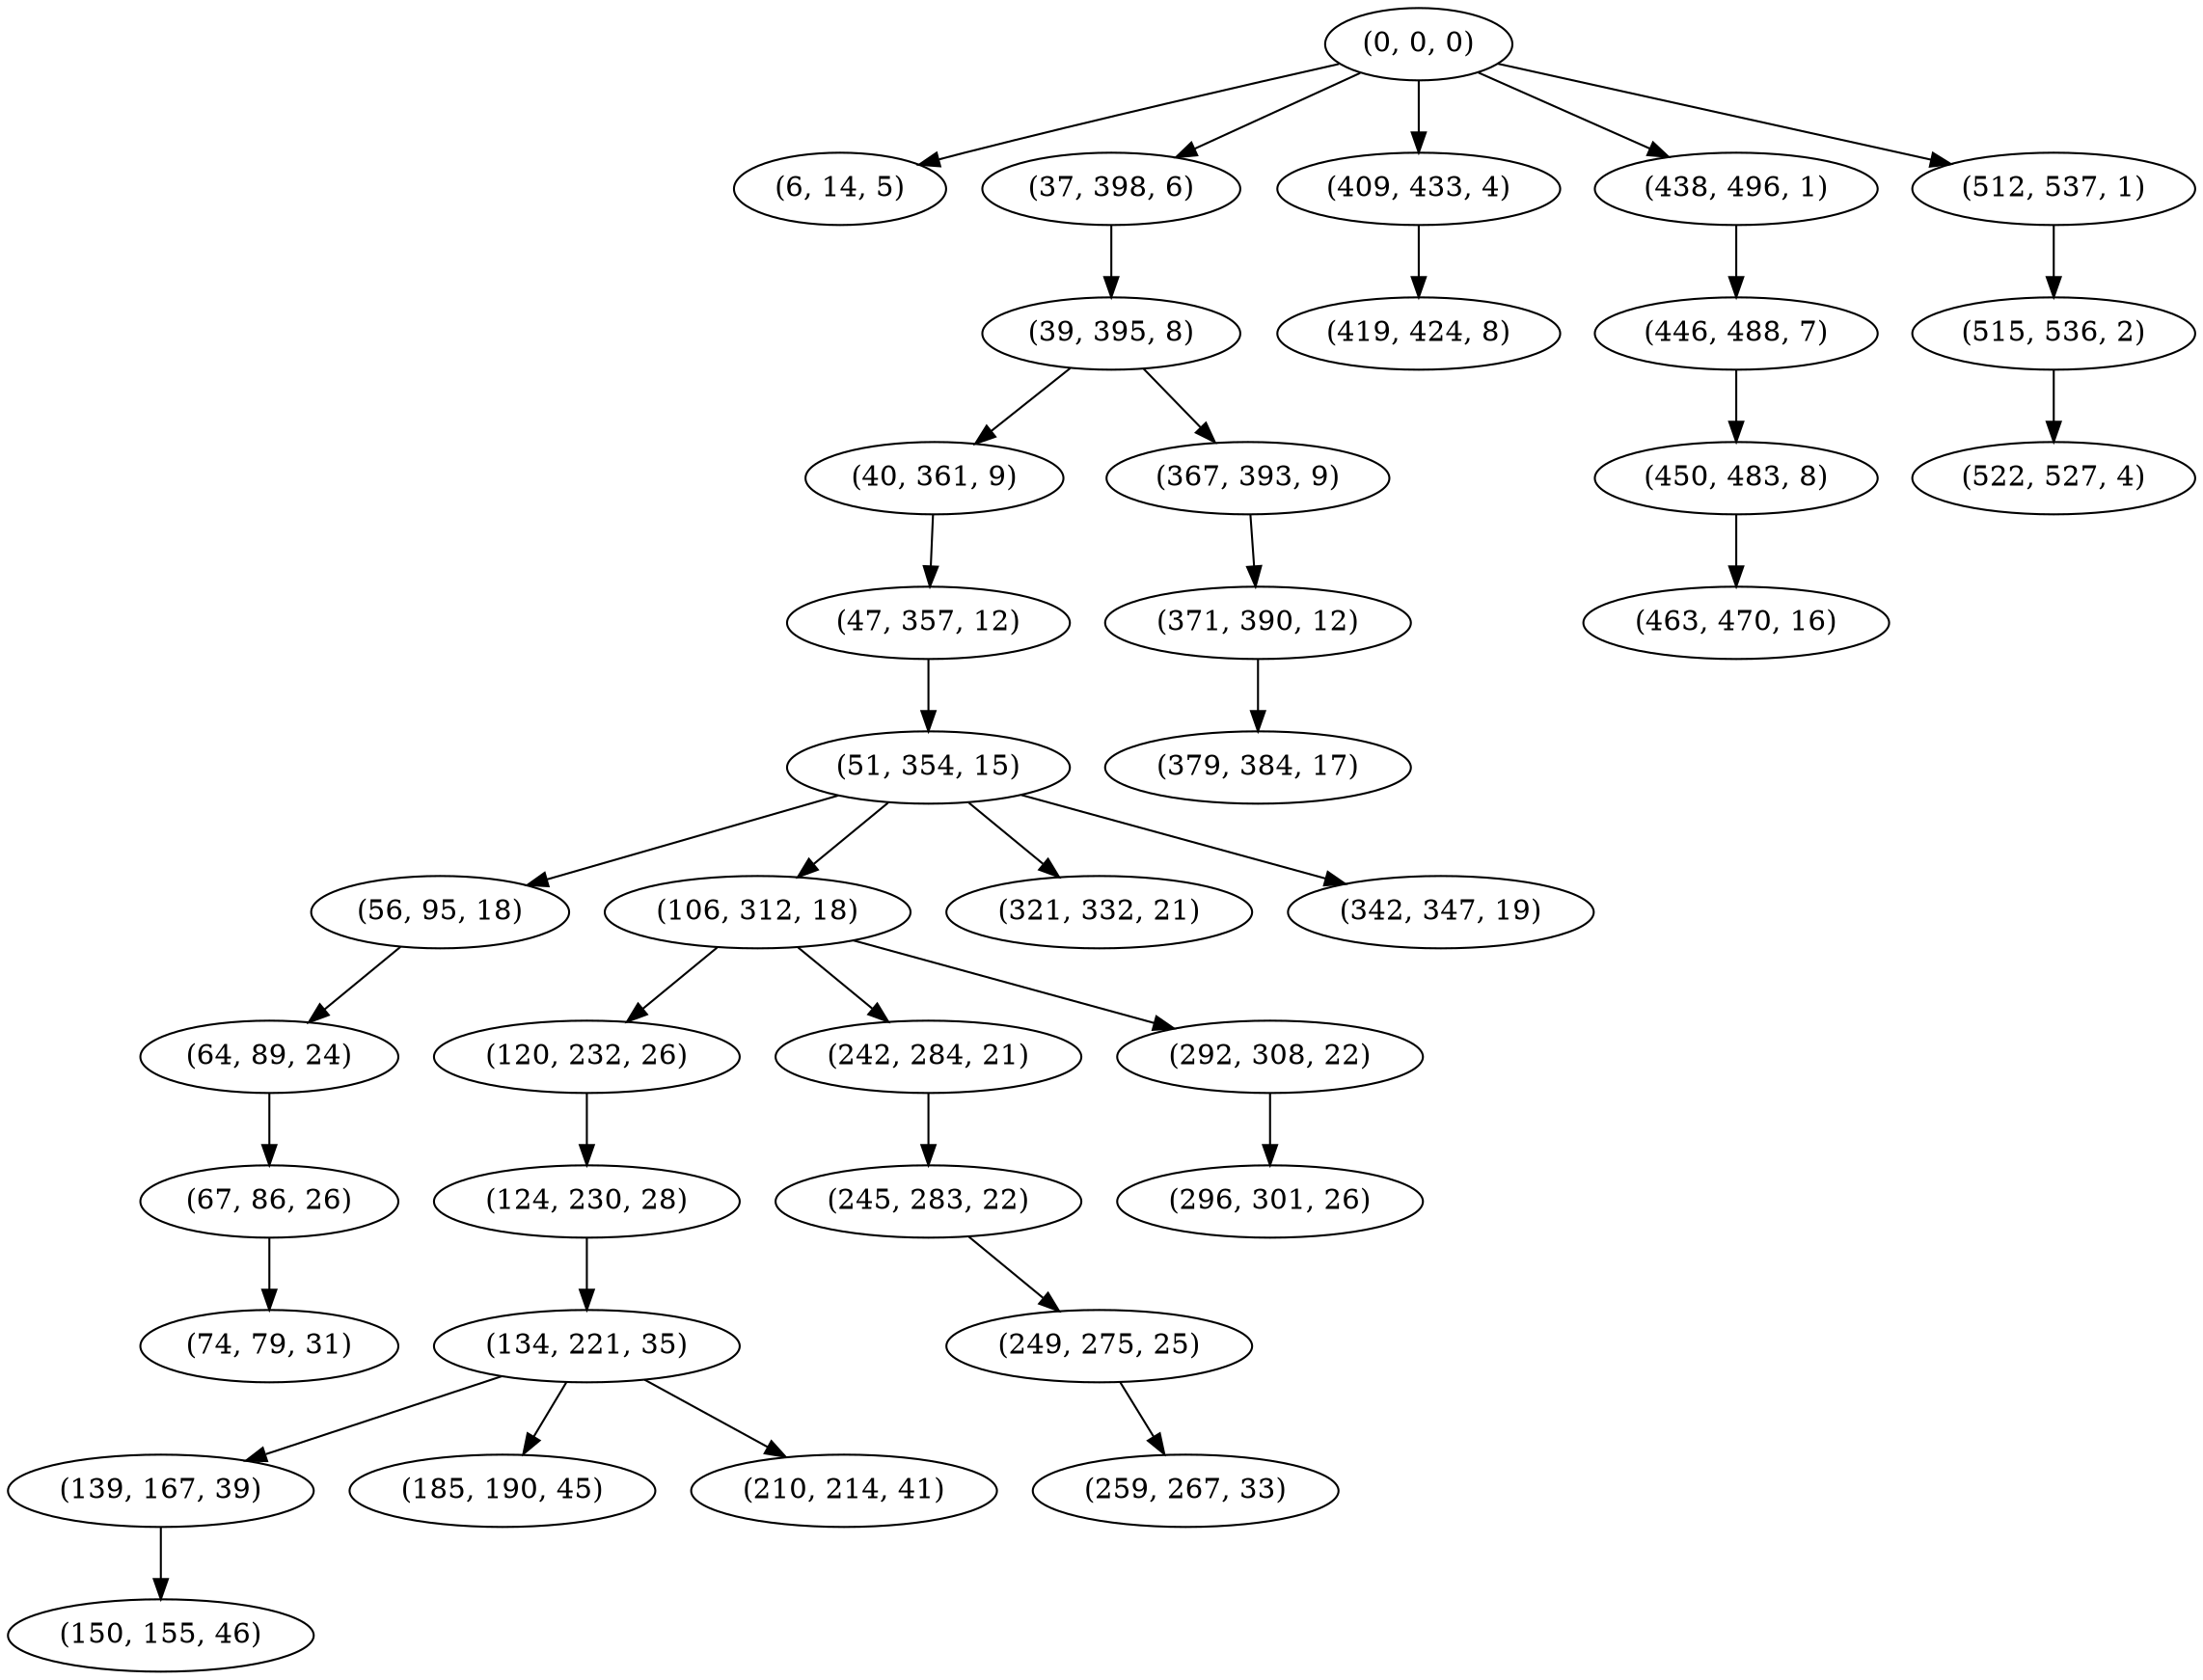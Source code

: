 digraph tree {
    "(0, 0, 0)";
    "(6, 14, 5)";
    "(37, 398, 6)";
    "(39, 395, 8)";
    "(40, 361, 9)";
    "(47, 357, 12)";
    "(51, 354, 15)";
    "(56, 95, 18)";
    "(64, 89, 24)";
    "(67, 86, 26)";
    "(74, 79, 31)";
    "(106, 312, 18)";
    "(120, 232, 26)";
    "(124, 230, 28)";
    "(134, 221, 35)";
    "(139, 167, 39)";
    "(150, 155, 46)";
    "(185, 190, 45)";
    "(210, 214, 41)";
    "(242, 284, 21)";
    "(245, 283, 22)";
    "(249, 275, 25)";
    "(259, 267, 33)";
    "(292, 308, 22)";
    "(296, 301, 26)";
    "(321, 332, 21)";
    "(342, 347, 19)";
    "(367, 393, 9)";
    "(371, 390, 12)";
    "(379, 384, 17)";
    "(409, 433, 4)";
    "(419, 424, 8)";
    "(438, 496, 1)";
    "(446, 488, 7)";
    "(450, 483, 8)";
    "(463, 470, 16)";
    "(512, 537, 1)";
    "(515, 536, 2)";
    "(522, 527, 4)";
    "(0, 0, 0)" -> "(6, 14, 5)";
    "(0, 0, 0)" -> "(37, 398, 6)";
    "(0, 0, 0)" -> "(409, 433, 4)";
    "(0, 0, 0)" -> "(438, 496, 1)";
    "(0, 0, 0)" -> "(512, 537, 1)";
    "(37, 398, 6)" -> "(39, 395, 8)";
    "(39, 395, 8)" -> "(40, 361, 9)";
    "(39, 395, 8)" -> "(367, 393, 9)";
    "(40, 361, 9)" -> "(47, 357, 12)";
    "(47, 357, 12)" -> "(51, 354, 15)";
    "(51, 354, 15)" -> "(56, 95, 18)";
    "(51, 354, 15)" -> "(106, 312, 18)";
    "(51, 354, 15)" -> "(321, 332, 21)";
    "(51, 354, 15)" -> "(342, 347, 19)";
    "(56, 95, 18)" -> "(64, 89, 24)";
    "(64, 89, 24)" -> "(67, 86, 26)";
    "(67, 86, 26)" -> "(74, 79, 31)";
    "(106, 312, 18)" -> "(120, 232, 26)";
    "(106, 312, 18)" -> "(242, 284, 21)";
    "(106, 312, 18)" -> "(292, 308, 22)";
    "(120, 232, 26)" -> "(124, 230, 28)";
    "(124, 230, 28)" -> "(134, 221, 35)";
    "(134, 221, 35)" -> "(139, 167, 39)";
    "(134, 221, 35)" -> "(185, 190, 45)";
    "(134, 221, 35)" -> "(210, 214, 41)";
    "(139, 167, 39)" -> "(150, 155, 46)";
    "(242, 284, 21)" -> "(245, 283, 22)";
    "(245, 283, 22)" -> "(249, 275, 25)";
    "(249, 275, 25)" -> "(259, 267, 33)";
    "(292, 308, 22)" -> "(296, 301, 26)";
    "(367, 393, 9)" -> "(371, 390, 12)";
    "(371, 390, 12)" -> "(379, 384, 17)";
    "(409, 433, 4)" -> "(419, 424, 8)";
    "(438, 496, 1)" -> "(446, 488, 7)";
    "(446, 488, 7)" -> "(450, 483, 8)";
    "(450, 483, 8)" -> "(463, 470, 16)";
    "(512, 537, 1)" -> "(515, 536, 2)";
    "(515, 536, 2)" -> "(522, 527, 4)";
}
